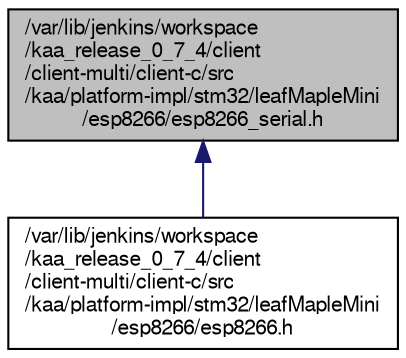 digraph "/var/lib/jenkins/workspace/kaa_release_0_7_4/client/client-multi/client-c/src/kaa/platform-impl/stm32/leafMapleMini/esp8266/esp8266_serial.h"
{
  bgcolor="transparent";
  edge [fontname="FreeSans",fontsize="10",labelfontname="FreeSans",labelfontsize="10"];
  node [fontname="FreeSans",fontsize="10",shape=record];
  Node1 [label="/var/lib/jenkins/workspace\l/kaa_release_0_7_4/client\l/client-multi/client-c/src\l/kaa/platform-impl/stm32/leafMapleMini\l/esp8266/esp8266_serial.h",height=0.2,width=0.4,color="black", fillcolor="grey75", style="filled" fontcolor="black"];
  Node1 -> Node2 [dir="back",color="midnightblue",fontsize="10",style="solid",fontname="FreeSans"];
  Node2 [label="/var/lib/jenkins/workspace\l/kaa_release_0_7_4/client\l/client-multi/client-c/src\l/kaa/platform-impl/stm32/leafMapleMini\l/esp8266/esp8266.h",height=0.2,width=0.4,color="black",URL="$esp8266_8h.html"];
}

